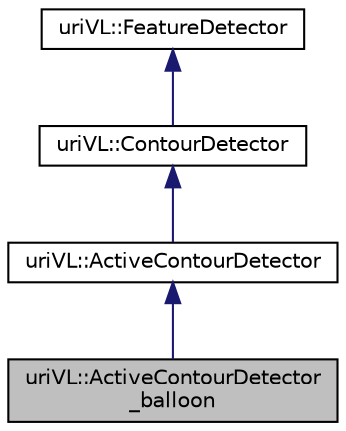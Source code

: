 digraph "uriVL::ActiveContourDetector_balloon"
{
  edge [fontname="Helvetica",fontsize="10",labelfontname="Helvetica",labelfontsize="10"];
  node [fontname="Helvetica",fontsize="10",shape=record];
  Node1 [label="uriVL::ActiveContourDetector\l_balloon",height=0.2,width=0.4,color="black", fillcolor="grey75", style="filled", fontcolor="black"];
  Node2 -> Node1 [dir="back",color="midnightblue",fontsize="10",style="solid",fontname="Helvetica"];
  Node2 [label="uriVL::ActiveContourDetector",height=0.2,width=0.4,color="black", fillcolor="white", style="filled",URL="$classuriVL_1_1ActiveContourDetector.html",tooltip="Parent class for all implementations of active contour algorithms for seeking closed contours in an i..."];
  Node3 -> Node2 [dir="back",color="midnightblue",fontsize="10",style="solid",fontname="Helvetica"];
  Node3 [label="uriVL::ContourDetector",height=0.2,width=0.4,color="black", fillcolor="white", style="filled",URL="$classuriVL_1_1ContourDetector.html",tooltip="Virtual parent class for all contour detector objects. "];
  Node4 -> Node3 [dir="back",color="midnightblue",fontsize="10",style="solid",fontname="Helvetica"];
  Node4 [label="uriVL::FeatureDetector",height=0.2,width=0.4,color="black", fillcolor="white", style="filled",URL="$classuriVL_1_1FeatureDetector.html",tooltip="FeatureDetector class. "];
}
